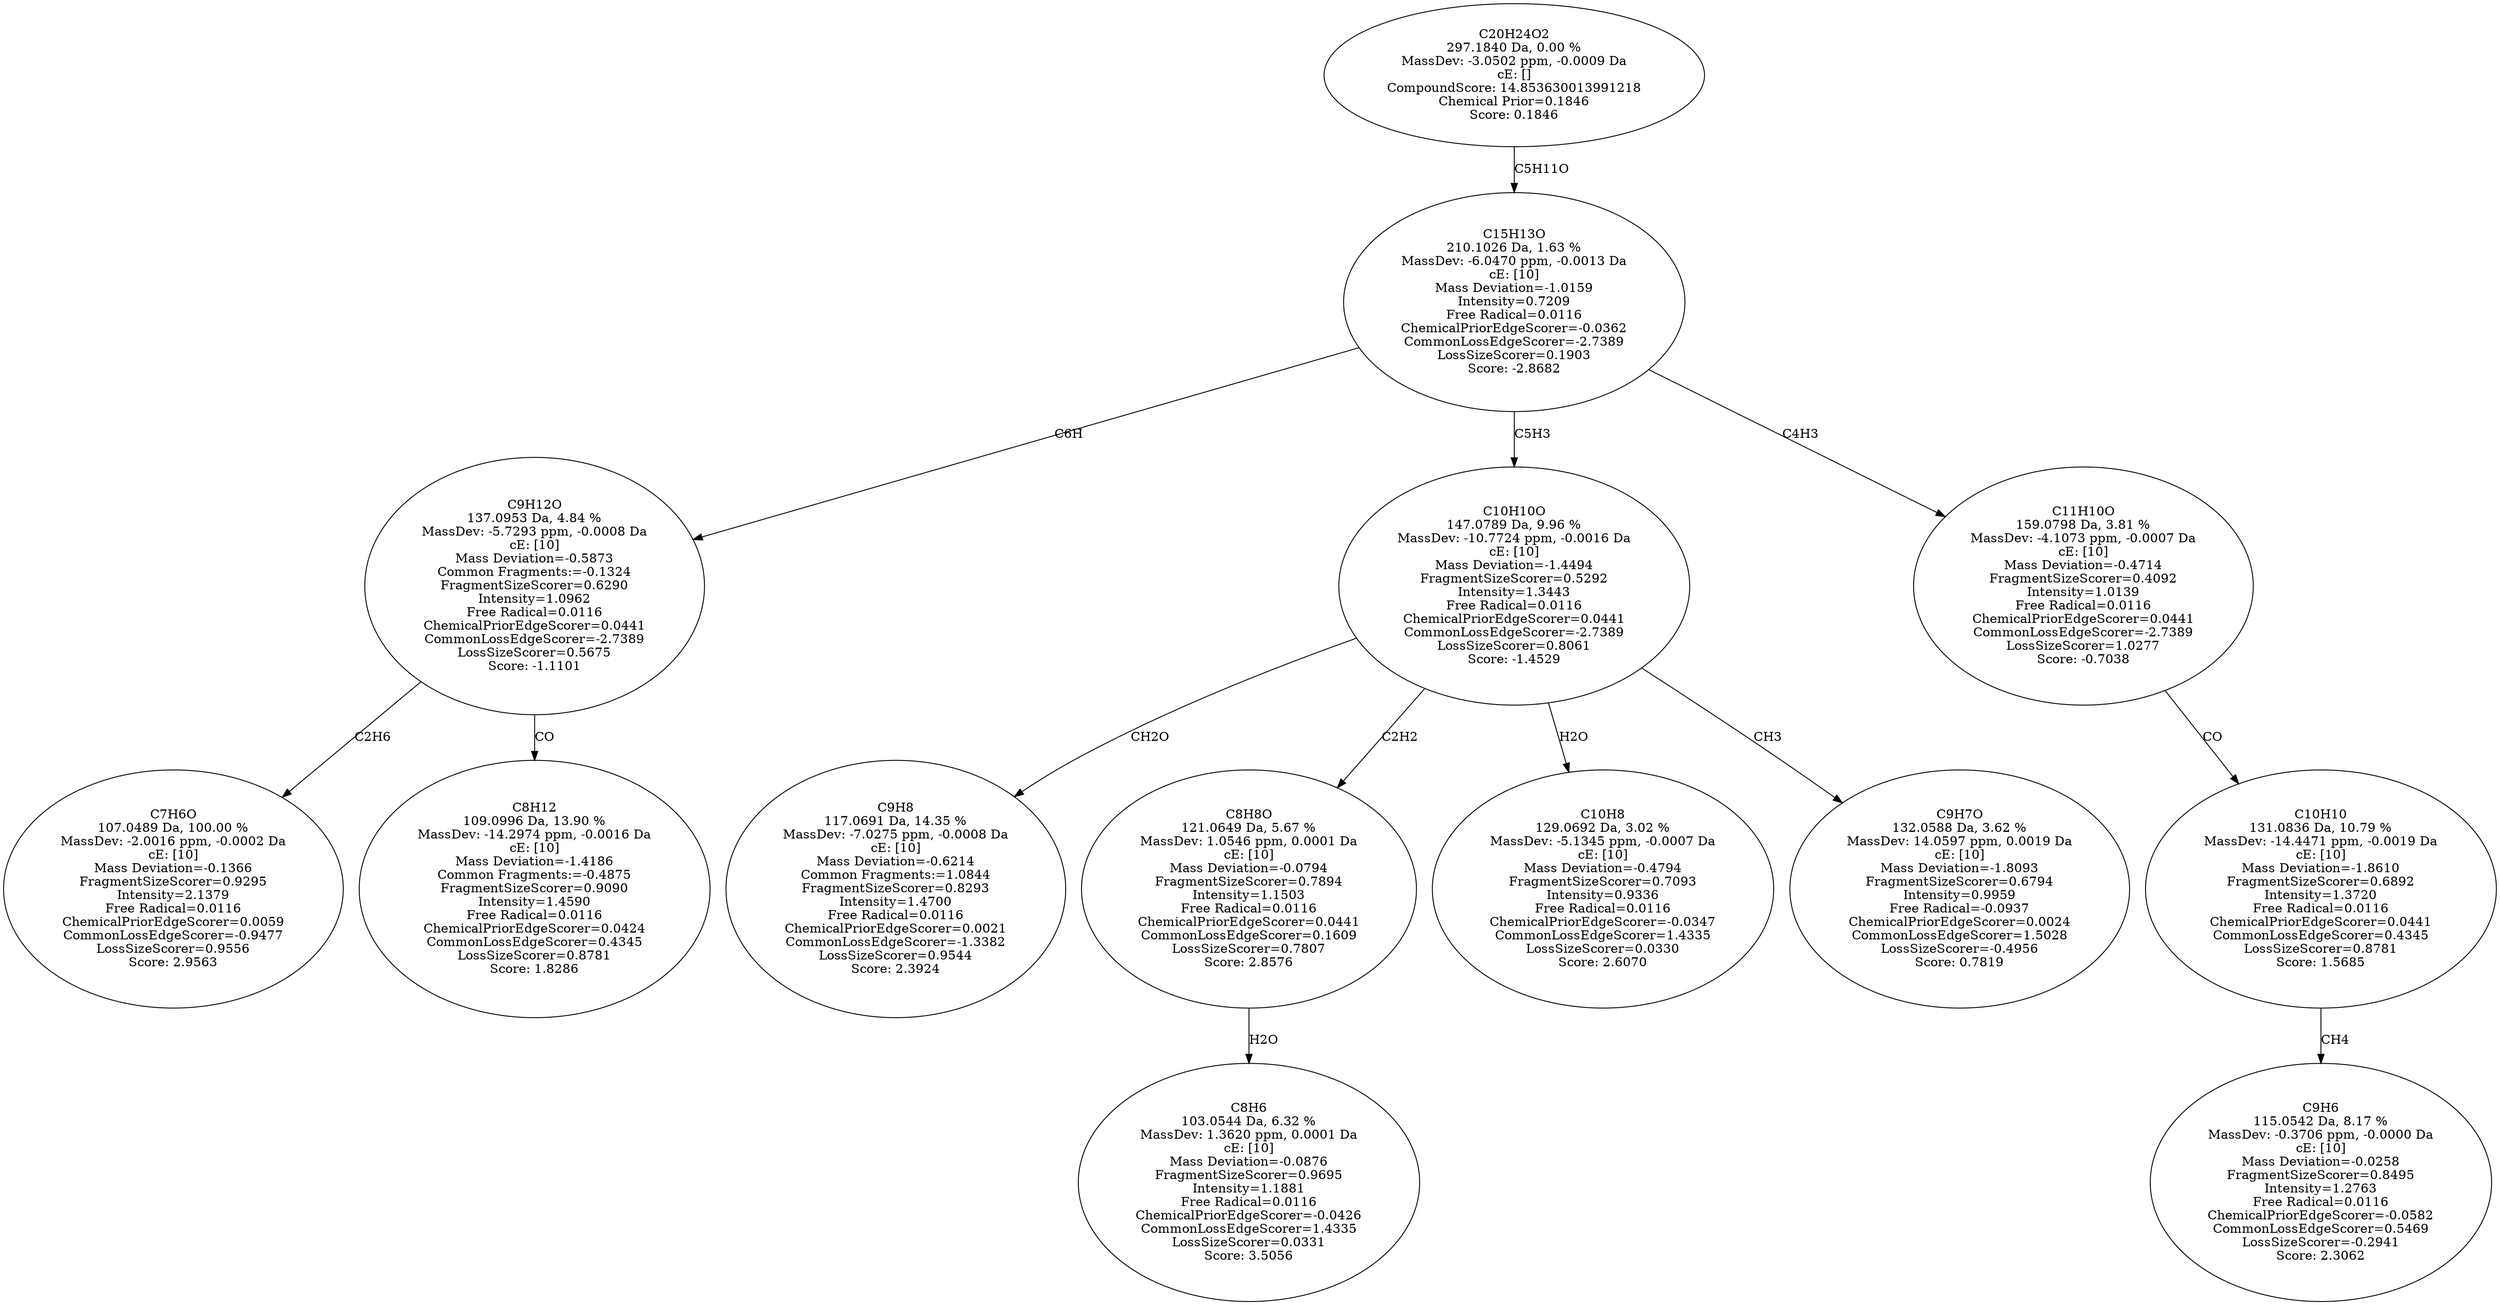 strict digraph {
v1 [label="C7H6O\n107.0489 Da, 100.00 %\nMassDev: -2.0016 ppm, -0.0002 Da\ncE: [10]\nMass Deviation=-0.1366\nFragmentSizeScorer=0.9295\nIntensity=2.1379\nFree Radical=0.0116\nChemicalPriorEdgeScorer=0.0059\nCommonLossEdgeScorer=-0.9477\nLossSizeScorer=0.9556\nScore: 2.9563"];
v2 [label="C8H12\n109.0996 Da, 13.90 %\nMassDev: -14.2974 ppm, -0.0016 Da\ncE: [10]\nMass Deviation=-1.4186\nCommon Fragments:=-0.4875\nFragmentSizeScorer=0.9090\nIntensity=1.4590\nFree Radical=0.0116\nChemicalPriorEdgeScorer=0.0424\nCommonLossEdgeScorer=0.4345\nLossSizeScorer=0.8781\nScore: 1.8286"];
v3 [label="C9H12O\n137.0953 Da, 4.84 %\nMassDev: -5.7293 ppm, -0.0008 Da\ncE: [10]\nMass Deviation=-0.5873\nCommon Fragments:=-0.1324\nFragmentSizeScorer=0.6290\nIntensity=1.0962\nFree Radical=0.0116\nChemicalPriorEdgeScorer=0.0441\nCommonLossEdgeScorer=-2.7389\nLossSizeScorer=0.5675\nScore: -1.1101"];
v4 [label="C9H8\n117.0691 Da, 14.35 %\nMassDev: -7.0275 ppm, -0.0008 Da\ncE: [10]\nMass Deviation=-0.6214\nCommon Fragments:=1.0844\nFragmentSizeScorer=0.8293\nIntensity=1.4700\nFree Radical=0.0116\nChemicalPriorEdgeScorer=0.0021\nCommonLossEdgeScorer=-1.3382\nLossSizeScorer=0.9544\nScore: 2.3924"];
v5 [label="C8H6\n103.0544 Da, 6.32 %\nMassDev: 1.3620 ppm, 0.0001 Da\ncE: [10]\nMass Deviation=-0.0876\nFragmentSizeScorer=0.9695\nIntensity=1.1881\nFree Radical=0.0116\nChemicalPriorEdgeScorer=-0.0426\nCommonLossEdgeScorer=1.4335\nLossSizeScorer=0.0331\nScore: 3.5056"];
v6 [label="C8H8O\n121.0649 Da, 5.67 %\nMassDev: 1.0546 ppm, 0.0001 Da\ncE: [10]\nMass Deviation=-0.0794\nFragmentSizeScorer=0.7894\nIntensity=1.1503\nFree Radical=0.0116\nChemicalPriorEdgeScorer=0.0441\nCommonLossEdgeScorer=0.1609\nLossSizeScorer=0.7807\nScore: 2.8576"];
v7 [label="C10H8\n129.0692 Da, 3.02 %\nMassDev: -5.1345 ppm, -0.0007 Da\ncE: [10]\nMass Deviation=-0.4794\nFragmentSizeScorer=0.7093\nIntensity=0.9336\nFree Radical=0.0116\nChemicalPriorEdgeScorer=-0.0347\nCommonLossEdgeScorer=1.4335\nLossSizeScorer=0.0330\nScore: 2.6070"];
v8 [label="C9H7O\n132.0588 Da, 3.62 %\nMassDev: 14.0597 ppm, 0.0019 Da\ncE: [10]\nMass Deviation=-1.8093\nFragmentSizeScorer=0.6794\nIntensity=0.9959\nFree Radical=-0.0937\nChemicalPriorEdgeScorer=0.0024\nCommonLossEdgeScorer=1.5028\nLossSizeScorer=-0.4956\nScore: 0.7819"];
v9 [label="C10H10O\n147.0789 Da, 9.96 %\nMassDev: -10.7724 ppm, -0.0016 Da\ncE: [10]\nMass Deviation=-1.4494\nFragmentSizeScorer=0.5292\nIntensity=1.3443\nFree Radical=0.0116\nChemicalPriorEdgeScorer=0.0441\nCommonLossEdgeScorer=-2.7389\nLossSizeScorer=0.8061\nScore: -1.4529"];
v10 [label="C9H6\n115.0542 Da, 8.17 %\nMassDev: -0.3706 ppm, -0.0000 Da\ncE: [10]\nMass Deviation=-0.0258\nFragmentSizeScorer=0.8495\nIntensity=1.2763\nFree Radical=0.0116\nChemicalPriorEdgeScorer=-0.0582\nCommonLossEdgeScorer=0.5469\nLossSizeScorer=-0.2941\nScore: 2.3062"];
v11 [label="C10H10\n131.0836 Da, 10.79 %\nMassDev: -14.4471 ppm, -0.0019 Da\ncE: [10]\nMass Deviation=-1.8610\nFragmentSizeScorer=0.6892\nIntensity=1.3720\nFree Radical=0.0116\nChemicalPriorEdgeScorer=0.0441\nCommonLossEdgeScorer=0.4345\nLossSizeScorer=0.8781\nScore: 1.5685"];
v12 [label="C11H10O\n159.0798 Da, 3.81 %\nMassDev: -4.1073 ppm, -0.0007 Da\ncE: [10]\nMass Deviation=-0.4714\nFragmentSizeScorer=0.4092\nIntensity=1.0139\nFree Radical=0.0116\nChemicalPriorEdgeScorer=0.0441\nCommonLossEdgeScorer=-2.7389\nLossSizeScorer=1.0277\nScore: -0.7038"];
v13 [label="C15H13O\n210.1026 Da, 1.63 %\nMassDev: -6.0470 ppm, -0.0013 Da\ncE: [10]\nMass Deviation=-1.0159\nIntensity=0.7209\nFree Radical=0.0116\nChemicalPriorEdgeScorer=-0.0362\nCommonLossEdgeScorer=-2.7389\nLossSizeScorer=0.1903\nScore: -2.8682"];
v14 [label="C20H24O2\n297.1840 Da, 0.00 %\nMassDev: -3.0502 ppm, -0.0009 Da\ncE: []\nCompoundScore: 14.853630013991218\nChemical Prior=0.1846\nScore: 0.1846"];
v3 -> v1 [label="C2H6"];
v3 -> v2 [label="CO"];
v13 -> v3 [label="C6H"];
v9 -> v4 [label="CH2O"];
v6 -> v5 [label="H2O"];
v9 -> v6 [label="C2H2"];
v9 -> v7 [label="H2O"];
v9 -> v8 [label="CH3"];
v13 -> v9 [label="C5H3"];
v11 -> v10 [label="CH4"];
v12 -> v11 [label="CO"];
v13 -> v12 [label="C4H3"];
v14 -> v13 [label="C5H11O"];
}